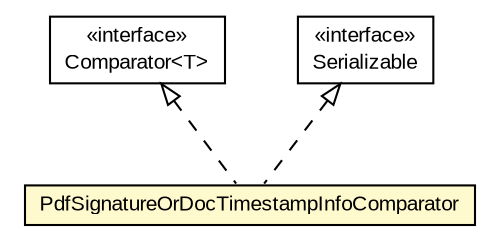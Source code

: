#!/usr/local/bin/dot
#
# Class diagram 
# Generated by UMLGraph version R5_6-24-gf6e263 (http://www.umlgraph.org/)
#

digraph G {
	edge [fontname="arial",fontsize=10,labelfontname="arial",labelfontsize=10];
	node [fontname="arial",fontsize=10,shape=plaintext];
	nodesep=0.25;
	ranksep=0.5;
	// eu.europa.esig.dss.pdf.PdfSignatureOrDocTimestampInfoComparator
	c505442 [label=<<table title="eu.europa.esig.dss.pdf.PdfSignatureOrDocTimestampInfoComparator" border="0" cellborder="1" cellspacing="0" cellpadding="2" port="p" bgcolor="lemonChiffon" href="./PdfSignatureOrDocTimestampInfoComparator.html">
		<tr><td><table border="0" cellspacing="0" cellpadding="1">
<tr><td align="center" balign="center"> PdfSignatureOrDocTimestampInfoComparator </td></tr>
		</table></td></tr>
		</table>>, URL="./PdfSignatureOrDocTimestampInfoComparator.html", fontname="arial", fontcolor="black", fontsize=10.0];
	//eu.europa.esig.dss.pdf.PdfSignatureOrDocTimestampInfoComparator implements java.util.Comparator<T>
	c505531:p -> c505442:p [dir=back,arrowtail=empty,style=dashed];
	//eu.europa.esig.dss.pdf.PdfSignatureOrDocTimestampInfoComparator implements java.io.Serializable
	c505532:p -> c505442:p [dir=back,arrowtail=empty,style=dashed];
	// java.io.Serializable
	c505532 [label=<<table title="java.io.Serializable" border="0" cellborder="1" cellspacing="0" cellpadding="2" port="p" href="http://java.sun.com/j2se/1.4.2/docs/api/java/io/Serializable.html">
		<tr><td><table border="0" cellspacing="0" cellpadding="1">
<tr><td align="center" balign="center"> &#171;interface&#187; </td></tr>
<tr><td align="center" balign="center"> Serializable </td></tr>
		</table></td></tr>
		</table>>, URL="http://java.sun.com/j2se/1.4.2/docs/api/java/io/Serializable.html", fontname="arial", fontcolor="black", fontsize=10.0];
	// java.util.Comparator<T>
	c505531 [label=<<table title="java.util.Comparator" border="0" cellborder="1" cellspacing="0" cellpadding="2" port="p" href="http://java.sun.com/j2se/1.4.2/docs/api/java/util/Comparator.html">
		<tr><td><table border="0" cellspacing="0" cellpadding="1">
<tr><td align="center" balign="center"> &#171;interface&#187; </td></tr>
<tr><td align="center" balign="center"> Comparator&lt;T&gt; </td></tr>
		</table></td></tr>
		</table>>, URL="http://java.sun.com/j2se/1.4.2/docs/api/java/util/Comparator.html", fontname="arial", fontcolor="black", fontsize=10.0];
}

